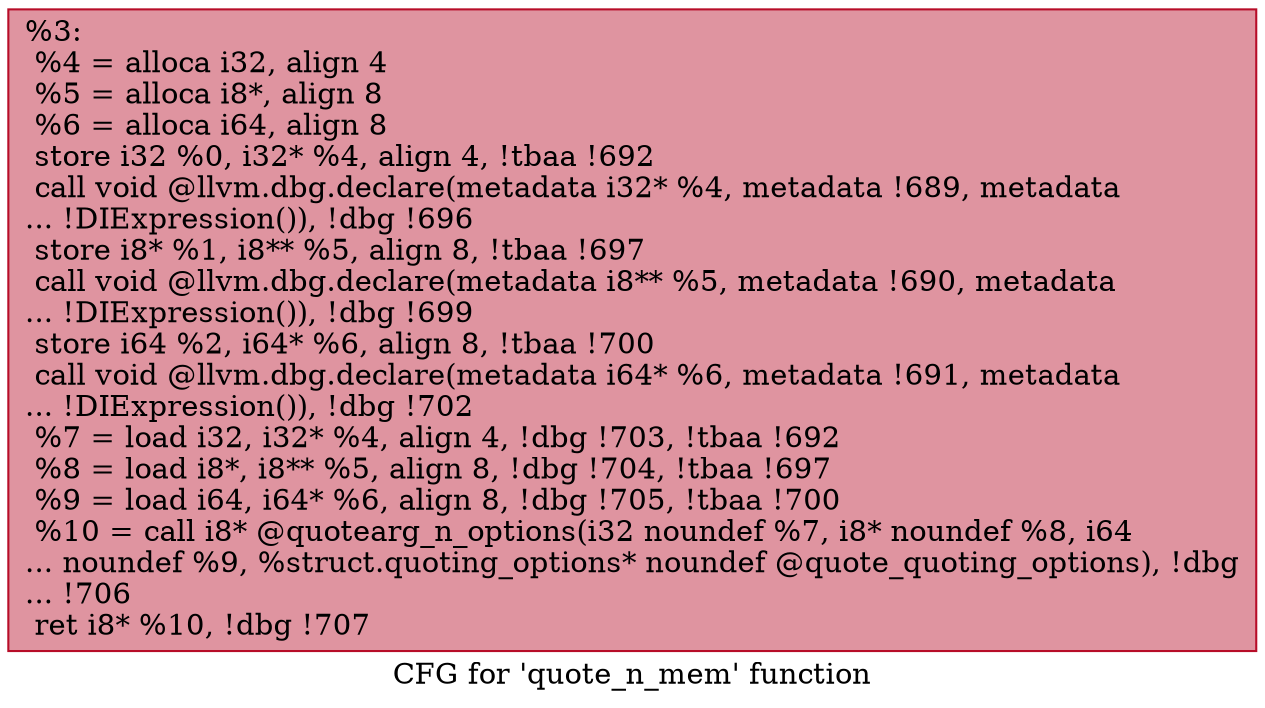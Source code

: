 digraph "CFG for 'quote_n_mem' function" {
	label="CFG for 'quote_n_mem' function";

	Node0x6fc780 [shape=record,color="#b70d28ff", style=filled, fillcolor="#b70d2870",label="{%3:\l  %4 = alloca i32, align 4\l  %5 = alloca i8*, align 8\l  %6 = alloca i64, align 8\l  store i32 %0, i32* %4, align 4, !tbaa !692\l  call void @llvm.dbg.declare(metadata i32* %4, metadata !689, metadata\l... !DIExpression()), !dbg !696\l  store i8* %1, i8** %5, align 8, !tbaa !697\l  call void @llvm.dbg.declare(metadata i8** %5, metadata !690, metadata\l... !DIExpression()), !dbg !699\l  store i64 %2, i64* %6, align 8, !tbaa !700\l  call void @llvm.dbg.declare(metadata i64* %6, metadata !691, metadata\l... !DIExpression()), !dbg !702\l  %7 = load i32, i32* %4, align 4, !dbg !703, !tbaa !692\l  %8 = load i8*, i8** %5, align 8, !dbg !704, !tbaa !697\l  %9 = load i64, i64* %6, align 8, !dbg !705, !tbaa !700\l  %10 = call i8* @quotearg_n_options(i32 noundef %7, i8* noundef %8, i64\l... noundef %9, %struct.quoting_options* noundef @quote_quoting_options), !dbg\l... !706\l  ret i8* %10, !dbg !707\l}"];
}

